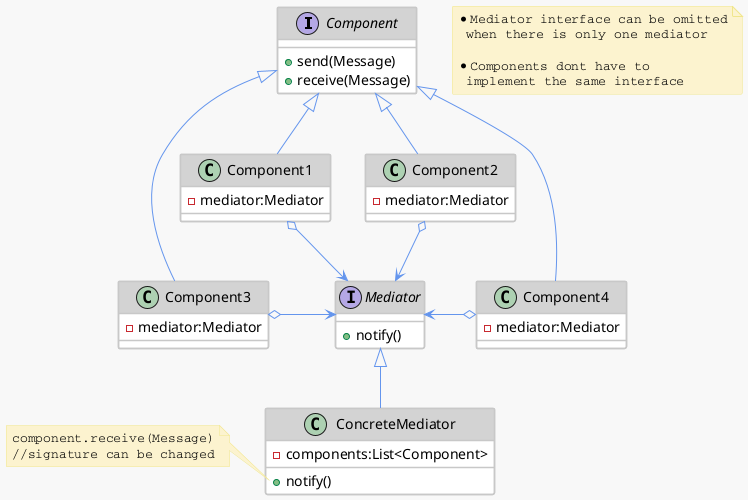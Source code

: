 @startuml

skinparam BackgroundColor #F8F8F8
skinparam  Shadowing false
skinparam RoundCorner 3
skinparam noteBorderColor Khaki
skinparam noteBackgroundColor #FCF3CF
skinparam noteFontName Courier
skinparam noteFontSite 4

skinparam class {
BackgroundColor white
ArrowColor CornFlowerBlue
BorderColor #C8C8C8
BorderThickness 1.5
HeaderBackgroundColor LightGrey
}

interface Component {
  + send(Message)
  + receive(Message)
}

class Component1 {
  - mediator:Mediator
}
class Component2 {
  - mediator:Mediator
}
class Component3 {
  - mediator:Mediator
}
class Component4 {
  - mediator:Mediator
}

interface Mediator {
  + notify()
}
class ConcreteMediator {
  - components:List<Component>
  + notify()
}

note left of ConcreteMediator::notify
  component.receive(Message)
  //signature can be changed
end note

Mediator <|-- ConcreteMediator

Component <|-- Component1
Component <|-- Component2
Component <|-- Component3
Component <|-- Component4
Component1 o--> Mediator
Component2 o--> Mediator
Component3 o-r-> Mediator
Component4 o-l-> Mediator

note as N1
  * Mediator interface can be omitted
   when there is only one mediator

  * Components dont have to
   implement the same interface
end note


@enduml